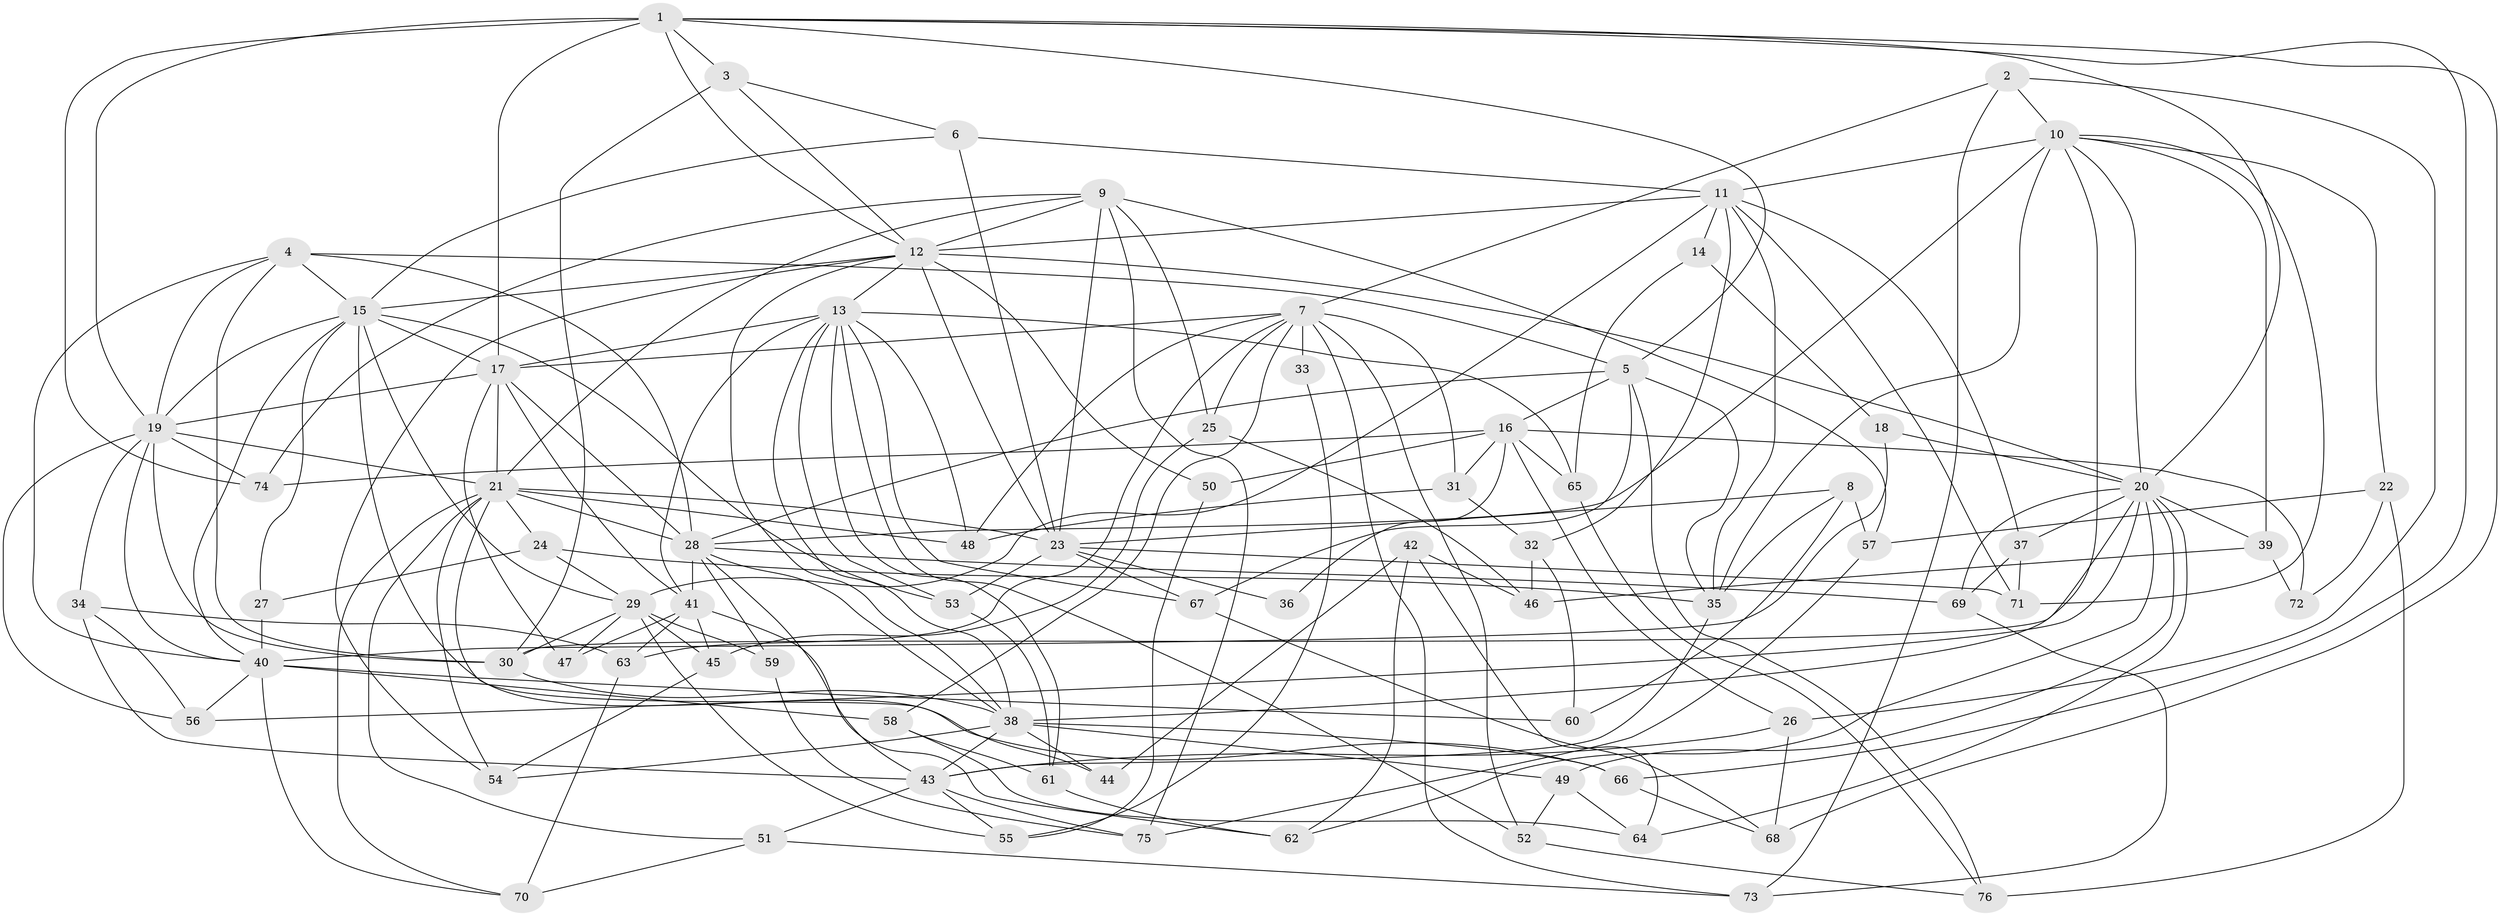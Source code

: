 // original degree distribution, {4: 1.0}
// Generated by graph-tools (version 1.1) at 2025/37/03/09/25 02:37:49]
// undirected, 76 vertices, 203 edges
graph export_dot {
graph [start="1"]
  node [color=gray90,style=filled];
  1;
  2;
  3;
  4;
  5;
  6;
  7;
  8;
  9;
  10;
  11;
  12;
  13;
  14;
  15;
  16;
  17;
  18;
  19;
  20;
  21;
  22;
  23;
  24;
  25;
  26;
  27;
  28;
  29;
  30;
  31;
  32;
  33;
  34;
  35;
  36;
  37;
  38;
  39;
  40;
  41;
  42;
  43;
  44;
  45;
  46;
  47;
  48;
  49;
  50;
  51;
  52;
  53;
  54;
  55;
  56;
  57;
  58;
  59;
  60;
  61;
  62;
  63;
  64;
  65;
  66;
  67;
  68;
  69;
  70;
  71;
  72;
  73;
  74;
  75;
  76;
  1 -- 3 [weight=1.0];
  1 -- 5 [weight=1.0];
  1 -- 12 [weight=1.0];
  1 -- 17 [weight=2.0];
  1 -- 19 [weight=1.0];
  1 -- 20 [weight=1.0];
  1 -- 66 [weight=1.0];
  1 -- 68 [weight=1.0];
  1 -- 74 [weight=1.0];
  2 -- 7 [weight=1.0];
  2 -- 10 [weight=1.0];
  2 -- 26 [weight=1.0];
  2 -- 73 [weight=1.0];
  3 -- 6 [weight=1.0];
  3 -- 12 [weight=1.0];
  3 -- 30 [weight=1.0];
  4 -- 5 [weight=1.0];
  4 -- 15 [weight=1.0];
  4 -- 19 [weight=1.0];
  4 -- 28 [weight=1.0];
  4 -- 30 [weight=1.0];
  4 -- 40 [weight=1.0];
  5 -- 16 [weight=1.0];
  5 -- 28 [weight=2.0];
  5 -- 35 [weight=1.0];
  5 -- 67 [weight=1.0];
  5 -- 76 [weight=1.0];
  6 -- 11 [weight=1.0];
  6 -- 15 [weight=1.0];
  6 -- 23 [weight=1.0];
  7 -- 17 [weight=1.0];
  7 -- 25 [weight=1.0];
  7 -- 31 [weight=1.0];
  7 -- 33 [weight=3.0];
  7 -- 48 [weight=1.0];
  7 -- 52 [weight=1.0];
  7 -- 58 [weight=1.0];
  7 -- 63 [weight=1.0];
  7 -- 73 [weight=1.0];
  8 -- 23 [weight=1.0];
  8 -- 35 [weight=1.0];
  8 -- 57 [weight=1.0];
  8 -- 60 [weight=1.0];
  9 -- 12 [weight=1.0];
  9 -- 21 [weight=2.0];
  9 -- 23 [weight=1.0];
  9 -- 25 [weight=1.0];
  9 -- 57 [weight=1.0];
  9 -- 74 [weight=1.0];
  9 -- 75 [weight=1.0];
  10 -- 11 [weight=1.0];
  10 -- 20 [weight=1.0];
  10 -- 22 [weight=1.0];
  10 -- 28 [weight=1.0];
  10 -- 35 [weight=2.0];
  10 -- 38 [weight=1.0];
  10 -- 39 [weight=1.0];
  10 -- 71 [weight=1.0];
  11 -- 12 [weight=1.0];
  11 -- 14 [weight=2.0];
  11 -- 29 [weight=1.0];
  11 -- 32 [weight=1.0];
  11 -- 35 [weight=1.0];
  11 -- 37 [weight=1.0];
  11 -- 71 [weight=1.0];
  12 -- 13 [weight=1.0];
  12 -- 15 [weight=1.0];
  12 -- 20 [weight=1.0];
  12 -- 23 [weight=1.0];
  12 -- 38 [weight=1.0];
  12 -- 50 [weight=2.0];
  12 -- 54 [weight=1.0];
  13 -- 17 [weight=1.0];
  13 -- 38 [weight=1.0];
  13 -- 41 [weight=1.0];
  13 -- 48 [weight=1.0];
  13 -- 52 [weight=1.0];
  13 -- 53 [weight=1.0];
  13 -- 61 [weight=1.0];
  13 -- 65 [weight=1.0];
  13 -- 67 [weight=1.0];
  14 -- 18 [weight=1.0];
  14 -- 65 [weight=1.0];
  15 -- 17 [weight=1.0];
  15 -- 19 [weight=1.0];
  15 -- 27 [weight=1.0];
  15 -- 29 [weight=1.0];
  15 -- 40 [weight=1.0];
  15 -- 53 [weight=1.0];
  15 -- 66 [weight=1.0];
  16 -- 26 [weight=1.0];
  16 -- 31 [weight=1.0];
  16 -- 36 [weight=2.0];
  16 -- 50 [weight=1.0];
  16 -- 65 [weight=1.0];
  16 -- 72 [weight=2.0];
  16 -- 74 [weight=1.0];
  17 -- 19 [weight=1.0];
  17 -- 21 [weight=1.0];
  17 -- 28 [weight=1.0];
  17 -- 41 [weight=1.0];
  17 -- 47 [weight=1.0];
  18 -- 20 [weight=1.0];
  18 -- 40 [weight=2.0];
  19 -- 21 [weight=1.0];
  19 -- 30 [weight=1.0];
  19 -- 34 [weight=1.0];
  19 -- 40 [weight=1.0];
  19 -- 56 [weight=1.0];
  19 -- 74 [weight=1.0];
  20 -- 30 [weight=1.0];
  20 -- 37 [weight=1.0];
  20 -- 39 [weight=1.0];
  20 -- 49 [weight=1.0];
  20 -- 56 [weight=1.0];
  20 -- 62 [weight=1.0];
  20 -- 64 [weight=1.0];
  20 -- 69 [weight=1.0];
  21 -- 23 [weight=1.0];
  21 -- 24 [weight=1.0];
  21 -- 28 [weight=1.0];
  21 -- 44 [weight=1.0];
  21 -- 48 [weight=1.0];
  21 -- 51 [weight=1.0];
  21 -- 54 [weight=1.0];
  21 -- 70 [weight=1.0];
  22 -- 57 [weight=1.0];
  22 -- 72 [weight=1.0];
  22 -- 76 [weight=1.0];
  23 -- 36 [weight=2.0];
  23 -- 53 [weight=1.0];
  23 -- 67 [weight=1.0];
  23 -- 71 [weight=1.0];
  24 -- 27 [weight=1.0];
  24 -- 29 [weight=1.0];
  24 -- 35 [weight=1.0];
  25 -- 45 [weight=1.0];
  25 -- 46 [weight=1.0];
  26 -- 43 [weight=1.0];
  26 -- 68 [weight=1.0];
  27 -- 40 [weight=2.0];
  28 -- 38 [weight=1.0];
  28 -- 41 [weight=2.0];
  28 -- 43 [weight=1.0];
  28 -- 59 [weight=1.0];
  28 -- 69 [weight=1.0];
  29 -- 30 [weight=1.0];
  29 -- 45 [weight=1.0];
  29 -- 47 [weight=2.0];
  29 -- 55 [weight=1.0];
  29 -- 59 [weight=2.0];
  30 -- 38 [weight=1.0];
  31 -- 32 [weight=1.0];
  31 -- 48 [weight=1.0];
  32 -- 46 [weight=1.0];
  32 -- 60 [weight=1.0];
  33 -- 55 [weight=1.0];
  34 -- 43 [weight=1.0];
  34 -- 56 [weight=1.0];
  34 -- 63 [weight=1.0];
  35 -- 43 [weight=2.0];
  37 -- 69 [weight=1.0];
  37 -- 71 [weight=1.0];
  38 -- 43 [weight=2.0];
  38 -- 44 [weight=2.0];
  38 -- 49 [weight=1.0];
  38 -- 54 [weight=1.0];
  38 -- 66 [weight=1.0];
  39 -- 46 [weight=1.0];
  39 -- 72 [weight=1.0];
  40 -- 56 [weight=1.0];
  40 -- 58 [weight=1.0];
  40 -- 60 [weight=2.0];
  40 -- 70 [weight=1.0];
  41 -- 45 [weight=1.0];
  41 -- 47 [weight=1.0];
  41 -- 62 [weight=1.0];
  41 -- 63 [weight=1.0];
  42 -- 44 [weight=1.0];
  42 -- 46 [weight=1.0];
  42 -- 62 [weight=1.0];
  42 -- 64 [weight=1.0];
  43 -- 51 [weight=1.0];
  43 -- 55 [weight=1.0];
  43 -- 75 [weight=1.0];
  45 -- 54 [weight=1.0];
  49 -- 52 [weight=1.0];
  49 -- 64 [weight=1.0];
  50 -- 55 [weight=1.0];
  51 -- 70 [weight=1.0];
  51 -- 73 [weight=1.0];
  52 -- 76 [weight=1.0];
  53 -- 61 [weight=1.0];
  57 -- 75 [weight=1.0];
  58 -- 61 [weight=1.0];
  58 -- 64 [weight=1.0];
  59 -- 75 [weight=1.0];
  61 -- 62 [weight=1.0];
  63 -- 70 [weight=1.0];
  65 -- 76 [weight=1.0];
  66 -- 68 [weight=1.0];
  67 -- 68 [weight=1.0];
  69 -- 73 [weight=1.0];
}
